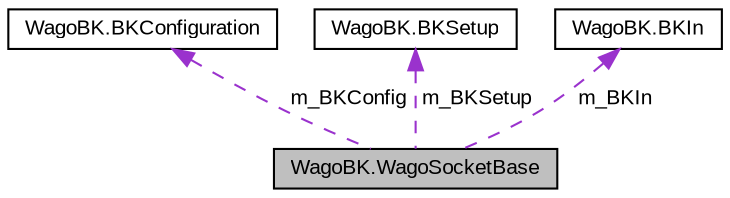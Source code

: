 digraph "WagoBK.WagoSocketBase"
{
  edge [fontname="Arial",fontsize="10",labelfontname="Arial",labelfontsize="10"];
  node [fontname="Arial",fontsize="10",shape=record];
  Node1 [label="WagoBK.WagoSocketBase",height=0.2,width=0.4,color="black", fillcolor="grey75", style="filled" fontcolor="black"];
  Node2 -> Node1 [dir="back",color="darkorchid3",fontsize="10",style="dashed",label=" m_BKConfig" ,fontname="Arial"];
  Node2 [label="WagoBK.BKConfiguration",height=0.2,width=0.4,color="black", fillcolor="white", style="filled",URL="$class_wago_b_k_1_1_b_k_configuration.html",tooltip="obsolete, will be removed?? "];
  Node3 -> Node1 [dir="back",color="darkorchid3",fontsize="10",style="dashed",label=" m_BKSetup" ,fontname="Arial"];
  Node3 [label="WagoBK.BKSetup",height=0.2,width=0.4,color="black", fillcolor="white", style="filled",URL="$class_wago_b_k_1_1_b_k_setup.html",tooltip="stores setup "];
  Node4 -> Node1 [dir="back",color="darkorchid3",fontsize="10",style="dashed",label=" m_BKIn" ,fontname="Arial"];
  Node4 [label="WagoBK.BKIn",height=0.2,width=0.4,color="black", fillcolor="white", style="filled",URL="$class_wago_b_k_1_1_b_k_in.html",tooltip="stores input data "];
}
